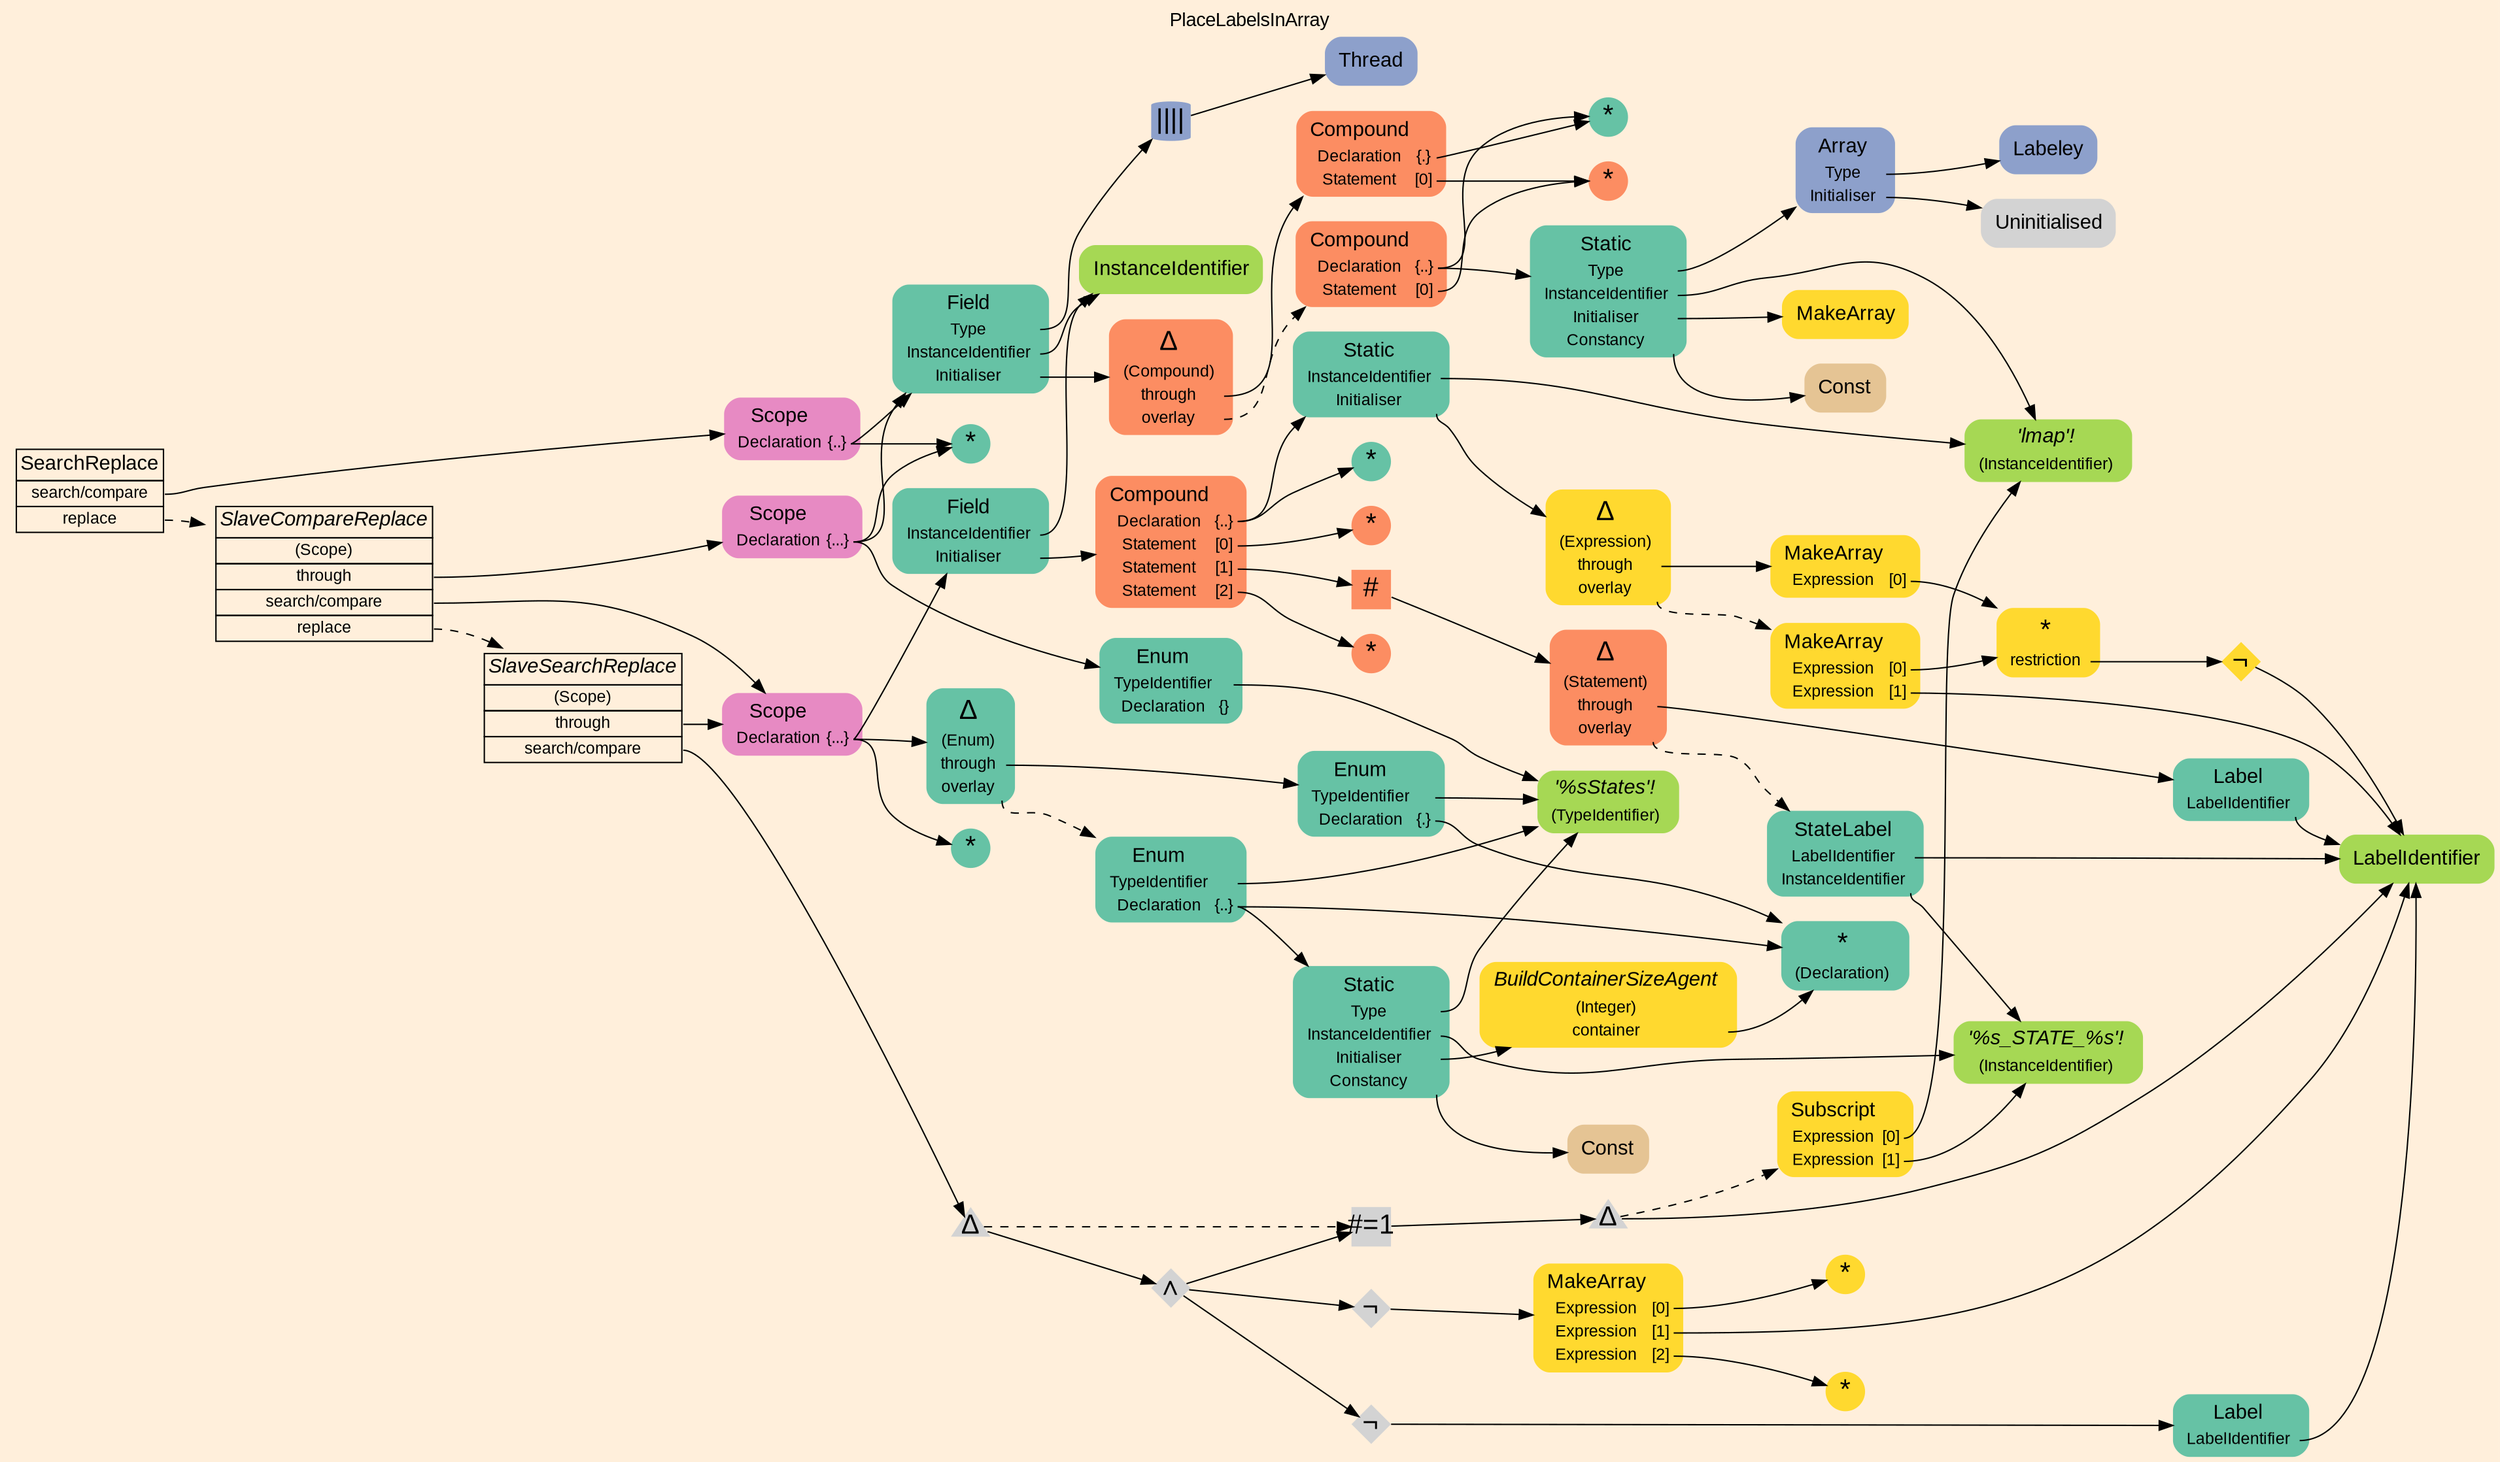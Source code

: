 digraph "PlaceLabelsInArray" {
label = "PlaceLabelsInArray"
labelloc = t
graph [
    rankdir = "LR"
    ranksep = 0.3
    bgcolor = antiquewhite1
    color = black
    fontcolor = black
    fontname = "Arial"
];
node [
    fontname = "Arial"
];
edge [
    fontname = "Arial"
];

// -------------------- transformation figure --------------------
// -------- block CR#B-4-58 ----------
"CR#B-4-58" [
    shape = "plaintext"
    fillcolor = antiquewhite1
    fontsize = "12"
    fontcolor = black
    label = <<TABLE BORDER="0" CELLBORDER="1" CELLSPACING="0">
     <TR><TD><FONT POINT-SIZE="15" COLOR="black">SearchReplace</FONT></TD></TR>
     <TR><TD PORT="port0"><FONT POINT-SIZE="12" COLOR="black">search/compare</FONT></TD></TR>
     <TR><TD PORT="port1"><FONT POINT-SIZE="12" COLOR="black">replace</FONT></TD></TR>
    </TABLE>>
    style = "filled"
    color = black
];

// -------- block #B-2-1128 ----------
"#B-2-1128" [
    shape = "plaintext"
    fillcolor = "/set28/4"
    fontsize = "12"
    fontcolor = black
    label = <<TABLE BORDER="0" CELLBORDER="0" CELLSPACING="0">
     <TR><TD><FONT POINT-SIZE="15" COLOR="black">Scope</FONT></TD></TR>
     <TR><TD><FONT POINT-SIZE="12" COLOR="black">Declaration</FONT></TD><TD PORT="port0"><FONT POINT-SIZE="12" COLOR="black">{..}</FONT></TD></TR>
    </TABLE>>
    style = "rounded,filled"
];

// -------- block #B-2-1136 ----------
"#B-2-1136" [
    shape = "circle"
    fillcolor = "/set28/1"
    fontsize = "12"
    fontcolor = black
    label = <<FONT POINT-SIZE="20" COLOR="black">*</FONT>>
    style = "filled"
    penwidth = 0.0
    fixedsize = true
    width = 0.4
    height = 0.4
];

// -------- block #B-2-1131 ----------
"#B-2-1131" [
    shape = "plaintext"
    fillcolor = "/set28/1"
    fontsize = "12"
    fontcolor = black
    label = <<TABLE BORDER="0" CELLBORDER="0" CELLSPACING="0">
     <TR><TD><FONT POINT-SIZE="15" COLOR="black">Field</FONT></TD></TR>
     <TR><TD><FONT POINT-SIZE="12" COLOR="black">Type</FONT></TD><TD PORT="port0"></TD></TR>
     <TR><TD><FONT POINT-SIZE="12" COLOR="black">InstanceIdentifier</FONT></TD><TD PORT="port1"></TD></TR>
     <TR><TD><FONT POINT-SIZE="12" COLOR="black">Initialiser</FONT></TD><TD PORT="port2"></TD></TR>
    </TABLE>>
    style = "rounded,filled"
];

// -------- block #B-2-1130 ----------
"#B-2-1130" [
    shape = "cylinder"
    fillcolor = "/set28/3"
    fontsize = "12"
    fontcolor = black
    label = <<FONT POINT-SIZE="20" COLOR="black">||||</FONT>>
    style = "filled"
    penwidth = 0.0
    fixedsize = true
    width = 0.4
    height = 0.4
];

// -------- block #B-2-1134 ----------
"#B-2-1134" [
    shape = "plaintext"
    fillcolor = "/set28/3"
    fontsize = "12"
    fontcolor = black
    label = <<TABLE BORDER="0" CELLBORDER="0" CELLSPACING="0">
     <TR><TD><FONT POINT-SIZE="15" COLOR="black">Thread</FONT></TD></TR>
    </TABLE>>
    style = "rounded,filled"
];

// -------- block #B-2-1133 ----------
"#B-2-1133" [
    shape = "plaintext"
    fillcolor = "/set28/5"
    fontsize = "12"
    fontcolor = black
    label = <<TABLE BORDER="0" CELLBORDER="0" CELLSPACING="0">
     <TR><TD><FONT POINT-SIZE="15" COLOR="black">InstanceIdentifier</FONT></TD></TR>
    </TABLE>>
    style = "rounded,filled"
];

// -------- block #B-2-1202 ----------
"#B-2-1202" [
    shape = "plaintext"
    fillcolor = "/set28/2"
    fontsize = "12"
    fontcolor = black
    label = <<TABLE BORDER="0" CELLBORDER="0" CELLSPACING="0">
     <TR><TD><FONT POINT-SIZE="20" COLOR="black">Δ</FONT></TD></TR>
     <TR><TD><FONT POINT-SIZE="12" COLOR="black">(Compound)</FONT></TD><TD PORT="port0"></TD></TR>
     <TR><TD><FONT POINT-SIZE="12" COLOR="black">through</FONT></TD><TD PORT="port1"></TD></TR>
     <TR><TD><FONT POINT-SIZE="12" COLOR="black">overlay</FONT></TD><TD PORT="port2"></TD></TR>
    </TABLE>>
    style = "rounded,filled"
];

// -------- block #B-2-1199 ----------
"#B-2-1199" [
    shape = "plaintext"
    fillcolor = "/set28/2"
    fontsize = "12"
    fontcolor = black
    label = <<TABLE BORDER="0" CELLBORDER="0" CELLSPACING="0">
     <TR><TD><FONT POINT-SIZE="15" COLOR="black">Compound</FONT></TD></TR>
     <TR><TD><FONT POINT-SIZE="12" COLOR="black">Declaration</FONT></TD><TD PORT="port0"><FONT POINT-SIZE="12" COLOR="black">{.}</FONT></TD></TR>
     <TR><TD><FONT POINT-SIZE="12" COLOR="black">Statement</FONT></TD><TD PORT="port1"><FONT POINT-SIZE="12" COLOR="black">[0]</FONT></TD></TR>
    </TABLE>>
    style = "rounded,filled"
];

// -------- block #B-2-1205 ----------
"#B-2-1205" [
    shape = "circle"
    fillcolor = "/set28/1"
    fontsize = "12"
    fontcolor = black
    label = <<FONT POINT-SIZE="20" COLOR="black">*</FONT>>
    style = "filled"
    penwidth = 0.0
    fixedsize = true
    width = 0.4
    height = 0.4
];

// -------- block #B-2-1217 ----------
"#B-2-1217" [
    shape = "circle"
    fillcolor = "/set28/2"
    fontsize = "12"
    fontcolor = black
    label = <<FONT POINT-SIZE="20" COLOR="black">*</FONT>>
    style = "filled"
    penwidth = 0.0
    fixedsize = true
    width = 0.4
    height = 0.4
];

// -------- block #B-2-1200 ----------
"#B-2-1200" [
    shape = "plaintext"
    fillcolor = "/set28/2"
    fontsize = "12"
    fontcolor = black
    label = <<TABLE BORDER="0" CELLBORDER="0" CELLSPACING="0">
     <TR><TD><FONT POINT-SIZE="15" COLOR="black">Compound</FONT></TD></TR>
     <TR><TD><FONT POINT-SIZE="12" COLOR="black">Declaration</FONT></TD><TD PORT="port0"><FONT POINT-SIZE="12" COLOR="black">{..}</FONT></TD></TR>
     <TR><TD><FONT POINT-SIZE="12" COLOR="black">Statement</FONT></TD><TD PORT="port1"><FONT POINT-SIZE="12" COLOR="black">[0]</FONT></TD></TR>
    </TABLE>>
    style = "rounded,filled"
];

// -------- block #B-2-1186 ----------
"#B-2-1186" [
    shape = "plaintext"
    fillcolor = "/set28/1"
    fontsize = "12"
    fontcolor = black
    label = <<TABLE BORDER="0" CELLBORDER="0" CELLSPACING="0">
     <TR><TD><FONT POINT-SIZE="15" COLOR="black">Static</FONT></TD></TR>
     <TR><TD><FONT POINT-SIZE="12" COLOR="black">Type</FONT></TD><TD PORT="port0"></TD></TR>
     <TR><TD><FONT POINT-SIZE="12" COLOR="black">InstanceIdentifier</FONT></TD><TD PORT="port1"></TD></TR>
     <TR><TD><FONT POINT-SIZE="12" COLOR="black">Initialiser</FONT></TD><TD PORT="port2"></TD></TR>
     <TR><TD><FONT POINT-SIZE="12" COLOR="black">Constancy</FONT></TD><TD PORT="port3"></TD></TR>
    </TABLE>>
    style = "rounded,filled"
];

// -------- block #B-2-1189 ----------
"#B-2-1189" [
    shape = "plaintext"
    fillcolor = "/set28/3"
    fontsize = "12"
    fontcolor = black
    label = <<TABLE BORDER="0" CELLBORDER="0" CELLSPACING="0">
     <TR><TD><FONT POINT-SIZE="15" COLOR="black">Array</FONT></TD></TR>
     <TR><TD><FONT POINT-SIZE="12" COLOR="black">Type</FONT></TD><TD PORT="port0"></TD></TR>
     <TR><TD><FONT POINT-SIZE="12" COLOR="black">Initialiser</FONT></TD><TD PORT="port1"></TD></TR>
    </TABLE>>
    style = "rounded,filled"
];

// -------- block #B-2-1219 ----------
"#B-2-1219" [
    shape = "plaintext"
    fillcolor = "/set28/3"
    fontsize = "12"
    fontcolor = black
    label = <<TABLE BORDER="0" CELLBORDER="0" CELLSPACING="0">
     <TR><TD><FONT POINT-SIZE="15" COLOR="black">Labeley</FONT></TD></TR>
    </TABLE>>
    style = "rounded,filled"
];

// -------- block #B-2-1220 ----------
"#B-2-1220" [
    shape = "plaintext"
    fontsize = "12"
    fontcolor = black
    label = <<TABLE BORDER="0" CELLBORDER="0" CELLSPACING="0">
     <TR><TD><FONT POINT-SIZE="15" COLOR="black">Uninitialised</FONT></TD></TR>
    </TABLE>>
    style = "rounded,filled"
];

// -------- block #B-2-1188 ----------
"#B-2-1188" [
    shape = "plaintext"
    fillcolor = "/set28/5"
    fontsize = "12"
    fontcolor = black
    label = <<TABLE BORDER="0" CELLBORDER="0" CELLSPACING="0">
     <TR><TD><FONT POINT-SIZE="15" COLOR="black"><I>'lmap'!</I></FONT></TD></TR>
     <TR><TD><FONT POINT-SIZE="12" COLOR="black">(InstanceIdentifier)</FONT></TD><TD PORT="port0"></TD></TR>
    </TABLE>>
    style = "rounded,filled"
];

// -------- block #B-2-1190 ----------
"#B-2-1190" [
    shape = "plaintext"
    fillcolor = "/set28/6"
    fontsize = "12"
    fontcolor = black
    label = <<TABLE BORDER="0" CELLBORDER="0" CELLSPACING="0">
     <TR><TD><FONT POINT-SIZE="15" COLOR="black">MakeArray</FONT></TD></TR>
    </TABLE>>
    style = "rounded,filled"
];

// -------- block #B-2-1218 ----------
"#B-2-1218" [
    shape = "plaintext"
    fillcolor = "/set28/7"
    fontsize = "12"
    fontcolor = black
    label = <<TABLE BORDER="0" CELLBORDER="0" CELLSPACING="0">
     <TR><TD><FONT POINT-SIZE="15" COLOR="black">Const</FONT></TD></TR>
    </TABLE>>
    style = "rounded,filled"
];

// -------- block #B-2-1216 ----------
"#B-2-1216" [
    shape = "plaintext"
    fillcolor = antiquewhite1
    fontsize = "12"
    fontcolor = black
    label = <<TABLE BORDER="0" CELLBORDER="1" CELLSPACING="0">
     <TR><TD><FONT POINT-SIZE="15" COLOR="black"><I>SlaveCompareReplace</I></FONT></TD></TR>
     <TR><TD PORT="port0"><FONT POINT-SIZE="12" COLOR="black">(Scope)</FONT></TD></TR>
     <TR><TD PORT="port1"><FONT POINT-SIZE="12" COLOR="black">through</FONT></TD></TR>
     <TR><TD PORT="port2"><FONT POINT-SIZE="12" COLOR="black">search/compare</FONT></TD></TR>
     <TR><TD PORT="port3"><FONT POINT-SIZE="12" COLOR="black">replace</FONT></TD></TR>
    </TABLE>>
    style = "filled"
    color = black
];

// -------- block #B-2-1129 ----------
"#B-2-1129" [
    shape = "plaintext"
    fillcolor = "/set28/4"
    fontsize = "12"
    fontcolor = black
    label = <<TABLE BORDER="0" CELLBORDER="0" CELLSPACING="0">
     <TR><TD><FONT POINT-SIZE="15" COLOR="black">Scope</FONT></TD></TR>
     <TR><TD><FONT POINT-SIZE="12" COLOR="black">Declaration</FONT></TD><TD PORT="port0"><FONT POINT-SIZE="12" COLOR="black">{...}</FONT></TD></TR>
    </TABLE>>
    style = "rounded,filled"
];

// -------- block #B-2-1139 ----------
"#B-2-1139" [
    shape = "plaintext"
    fillcolor = "/set28/1"
    fontsize = "12"
    fontcolor = black
    label = <<TABLE BORDER="0" CELLBORDER="0" CELLSPACING="0">
     <TR><TD><FONT POINT-SIZE="15" COLOR="black">Enum</FONT></TD></TR>
     <TR><TD><FONT POINT-SIZE="12" COLOR="black">TypeIdentifier</FONT></TD><TD PORT="port0"></TD></TR>
     <TR><TD><FONT POINT-SIZE="12" COLOR="black">Declaration</FONT></TD><TD PORT="port1"><FONT POINT-SIZE="12" COLOR="black">{}</FONT></TD></TR>
    </TABLE>>
    style = "rounded,filled"
];

// -------- block #B-2-1140 ----------
"#B-2-1140" [
    shape = "plaintext"
    fillcolor = "/set28/5"
    fontsize = "12"
    fontcolor = black
    label = <<TABLE BORDER="0" CELLBORDER="0" CELLSPACING="0">
     <TR><TD><FONT POINT-SIZE="15" COLOR="black"><I>'%sStates'!</I></FONT></TD></TR>
     <TR><TD><FONT POINT-SIZE="12" COLOR="black">(TypeIdentifier)</FONT></TD><TD PORT="port0"></TD></TR>
    </TABLE>>
    style = "rounded,filled"
];

// -------- block #B-2-1184 ----------
"#B-2-1184" [
    shape = "plaintext"
    fillcolor = "/set28/4"
    fontsize = "12"
    fontcolor = black
    label = <<TABLE BORDER="0" CELLBORDER="0" CELLSPACING="0">
     <TR><TD><FONT POINT-SIZE="15" COLOR="black">Scope</FONT></TD></TR>
     <TR><TD><FONT POINT-SIZE="12" COLOR="black">Declaration</FONT></TD><TD PORT="port0"><FONT POINT-SIZE="12" COLOR="black">{...}</FONT></TD></TR>
    </TABLE>>
    style = "rounded,filled"
];

// -------- block #B-2-1146 ----------
"#B-2-1146" [
    shape = "circle"
    fillcolor = "/set28/1"
    fontsize = "12"
    fontcolor = black
    label = <<FONT POINT-SIZE="20" COLOR="black">*</FONT>>
    style = "filled"
    penwidth = 0.0
    fixedsize = true
    width = 0.4
    height = 0.4
];

// -------- block #B-2-1155 ----------
"#B-2-1155" [
    shape = "plaintext"
    fillcolor = "/set28/1"
    fontsize = "12"
    fontcolor = black
    label = <<TABLE BORDER="0" CELLBORDER="0" CELLSPACING="0">
     <TR><TD><FONT POINT-SIZE="20" COLOR="black">Δ</FONT></TD></TR>
     <TR><TD><FONT POINT-SIZE="12" COLOR="black">(Enum)</FONT></TD><TD PORT="port0"></TD></TR>
     <TR><TD><FONT POINT-SIZE="12" COLOR="black">through</FONT></TD><TD PORT="port1"></TD></TR>
     <TR><TD><FONT POINT-SIZE="12" COLOR="black">overlay</FONT></TD><TD PORT="port2"></TD></TR>
    </TABLE>>
    style = "rounded,filled"
];

// -------- block #B-2-1156 ----------
"#B-2-1156" [
    shape = "plaintext"
    fillcolor = "/set28/1"
    fontsize = "12"
    fontcolor = black
    label = <<TABLE BORDER="0" CELLBORDER="0" CELLSPACING="0">
     <TR><TD><FONT POINT-SIZE="15" COLOR="black">Enum</FONT></TD></TR>
     <TR><TD><FONT POINT-SIZE="12" COLOR="black">TypeIdentifier</FONT></TD><TD PORT="port0"></TD></TR>
     <TR><TD><FONT POINT-SIZE="12" COLOR="black">Declaration</FONT></TD><TD PORT="port1"><FONT POINT-SIZE="12" COLOR="black">{.}</FONT></TD></TR>
    </TABLE>>
    style = "rounded,filled"
];

// -------- block #B-2-1144 ----------
"#B-2-1144" [
    shape = "plaintext"
    fillcolor = "/set28/1"
    fontsize = "12"
    fontcolor = black
    label = <<TABLE BORDER="0" CELLBORDER="0" CELLSPACING="0">
     <TR><TD><FONT POINT-SIZE="20" COLOR="black">*</FONT></TD></TR>
     <TR><TD><FONT POINT-SIZE="12" COLOR="black">(Declaration)</FONT></TD><TD PORT="port0"></TD></TR>
    </TABLE>>
    style = "rounded,filled"
];

// -------- block #B-2-1157 ----------
"#B-2-1157" [
    shape = "plaintext"
    fillcolor = "/set28/1"
    fontsize = "12"
    fontcolor = black
    label = <<TABLE BORDER="0" CELLBORDER="0" CELLSPACING="0">
     <TR><TD><FONT POINT-SIZE="15" COLOR="black">Enum</FONT></TD></TR>
     <TR><TD><FONT POINT-SIZE="12" COLOR="black">TypeIdentifier</FONT></TD><TD PORT="port0"></TD></TR>
     <TR><TD><FONT POINT-SIZE="12" COLOR="black">Declaration</FONT></TD><TD PORT="port1"><FONT POINT-SIZE="12" COLOR="black">{..}</FONT></TD></TR>
    </TABLE>>
    style = "rounded,filled"
];

// -------- block #B-2-1159 ----------
"#B-2-1159" [
    shape = "plaintext"
    fillcolor = "/set28/1"
    fontsize = "12"
    fontcolor = black
    label = <<TABLE BORDER="0" CELLBORDER="0" CELLSPACING="0">
     <TR><TD><FONT POINT-SIZE="15" COLOR="black">Static</FONT></TD></TR>
     <TR><TD><FONT POINT-SIZE="12" COLOR="black">Type</FONT></TD><TD PORT="port0"></TD></TR>
     <TR><TD><FONT POINT-SIZE="12" COLOR="black">InstanceIdentifier</FONT></TD><TD PORT="port1"></TD></TR>
     <TR><TD><FONT POINT-SIZE="12" COLOR="black">Initialiser</FONT></TD><TD PORT="port2"></TD></TR>
     <TR><TD><FONT POINT-SIZE="12" COLOR="black">Constancy</FONT></TD><TD PORT="port3"></TD></TR>
    </TABLE>>
    style = "rounded,filled"
];

// -------- block #B-2-1160 ----------
"#B-2-1160" [
    shape = "plaintext"
    fillcolor = "/set28/5"
    fontsize = "12"
    fontcolor = black
    label = <<TABLE BORDER="0" CELLBORDER="0" CELLSPACING="0">
     <TR><TD><FONT POINT-SIZE="15" COLOR="black"><I>'%s_STATE_%s'!</I></FONT></TD></TR>
     <TR><TD><FONT POINT-SIZE="12" COLOR="black">(InstanceIdentifier)</FONT></TD><TD PORT="port0"></TD></TR>
    </TABLE>>
    style = "rounded,filled"
];

// -------- block #B-2-1163 ----------
"#B-2-1163" [
    shape = "plaintext"
    fillcolor = "/set28/6"
    fontsize = "12"
    fontcolor = black
    label = <<TABLE BORDER="0" CELLBORDER="0" CELLSPACING="0">
     <TR><TD><FONT POINT-SIZE="15" COLOR="black"><I>BuildContainerSizeAgent</I></FONT></TD></TR>
     <TR><TD><FONT POINT-SIZE="12" COLOR="black">(Integer)</FONT></TD><TD PORT="port0"></TD></TR>
     <TR><TD><FONT POINT-SIZE="12" COLOR="black">container</FONT></TD><TD PORT="port1"></TD></TR>
    </TABLE>>
    style = "rounded,filled"
];

// -------- block #B-2-1215 ----------
"#B-2-1215" [
    shape = "plaintext"
    fillcolor = "/set28/7"
    fontsize = "12"
    fontcolor = black
    label = <<TABLE BORDER="0" CELLBORDER="0" CELLSPACING="0">
     <TR><TD><FONT POINT-SIZE="15" COLOR="black">Const</FONT></TD></TR>
    </TABLE>>
    style = "rounded,filled"
];

// -------- block #B-2-1185 ----------
"#B-2-1185" [
    shape = "plaintext"
    fillcolor = "/set28/1"
    fontsize = "12"
    fontcolor = black
    label = <<TABLE BORDER="0" CELLBORDER="0" CELLSPACING="0">
     <TR><TD><FONT POINT-SIZE="15" COLOR="black">Field</FONT></TD></TR>
     <TR><TD><FONT POINT-SIZE="12" COLOR="black">InstanceIdentifier</FONT></TD><TD PORT="port0"></TD></TR>
     <TR><TD><FONT POINT-SIZE="12" COLOR="black">Initialiser</FONT></TD><TD PORT="port1"></TD></TR>
    </TABLE>>
    style = "rounded,filled"
];

// -------- block #B-2-1201 ----------
"#B-2-1201" [
    shape = "plaintext"
    fillcolor = "/set28/2"
    fontsize = "12"
    fontcolor = black
    label = <<TABLE BORDER="0" CELLBORDER="0" CELLSPACING="0">
     <TR><TD><FONT POINT-SIZE="15" COLOR="black">Compound</FONT></TD></TR>
     <TR><TD><FONT POINT-SIZE="12" COLOR="black">Declaration</FONT></TD><TD PORT="port0"><FONT POINT-SIZE="12" COLOR="black">{..}</FONT></TD></TR>
     <TR><TD><FONT POINT-SIZE="12" COLOR="black">Statement</FONT></TD><TD PORT="port1"><FONT POINT-SIZE="12" COLOR="black">[0]</FONT></TD></TR>
     <TR><TD><FONT POINT-SIZE="12" COLOR="black">Statement</FONT></TD><TD PORT="port2"><FONT POINT-SIZE="12" COLOR="black">[1]</FONT></TD></TR>
     <TR><TD><FONT POINT-SIZE="12" COLOR="black">Statement</FONT></TD><TD PORT="port3"><FONT POINT-SIZE="12" COLOR="black">[2]</FONT></TD></TR>
    </TABLE>>
    style = "rounded,filled"
];

// -------- block #B-2-1209 ----------
"#B-2-1209" [
    shape = "circle"
    fillcolor = "/set28/1"
    fontsize = "12"
    fontcolor = black
    label = <<FONT POINT-SIZE="20" COLOR="black">*</FONT>>
    style = "filled"
    penwidth = 0.0
    fixedsize = true
    width = 0.4
    height = 0.4
];

// -------- block #B-2-1187 ----------
"#B-2-1187" [
    shape = "plaintext"
    fillcolor = "/set28/1"
    fontsize = "12"
    fontcolor = black
    label = <<TABLE BORDER="0" CELLBORDER="0" CELLSPACING="0">
     <TR><TD><FONT POINT-SIZE="15" COLOR="black">Static</FONT></TD></TR>
     <TR><TD><FONT POINT-SIZE="12" COLOR="black">InstanceIdentifier</FONT></TD><TD PORT="port0"></TD></TR>
     <TR><TD><FONT POINT-SIZE="12" COLOR="black">Initialiser</FONT></TD><TD PORT="port1"></TD></TR>
    </TABLE>>
    style = "rounded,filled"
];

// -------- block #B-2-1194 ----------
"#B-2-1194" [
    shape = "plaintext"
    fillcolor = "/set28/6"
    fontsize = "12"
    fontcolor = black
    label = <<TABLE BORDER="0" CELLBORDER="0" CELLSPACING="0">
     <TR><TD><FONT POINT-SIZE="20" COLOR="black">Δ</FONT></TD></TR>
     <TR><TD><FONT POINT-SIZE="12" COLOR="black">(Expression)</FONT></TD><TD PORT="port0"></TD></TR>
     <TR><TD><FONT POINT-SIZE="12" COLOR="black">through</FONT></TD><TD PORT="port1"></TD></TR>
     <TR><TD><FONT POINT-SIZE="12" COLOR="black">overlay</FONT></TD><TD PORT="port2"></TD></TR>
    </TABLE>>
    style = "rounded,filled"
];

// -------- block #B-2-1191 ----------
"#B-2-1191" [
    shape = "plaintext"
    fillcolor = "/set28/6"
    fontsize = "12"
    fontcolor = black
    label = <<TABLE BORDER="0" CELLBORDER="0" CELLSPACING="0">
     <TR><TD><FONT POINT-SIZE="15" COLOR="black">MakeArray</FONT></TD></TR>
     <TR><TD><FONT POINT-SIZE="12" COLOR="black">Expression</FONT></TD><TD PORT="port0"><FONT POINT-SIZE="12" COLOR="black">[0]</FONT></TD></TR>
    </TABLE>>
    style = "rounded,filled"
];

// -------- block #B-2-1196 ----------
"#B-2-1196" [
    shape = "plaintext"
    fillcolor = "/set28/6"
    fontsize = "12"
    fontcolor = black
    label = <<TABLE BORDER="0" CELLBORDER="0" CELLSPACING="0">
     <TR><TD><FONT POINT-SIZE="20" COLOR="black">*</FONT></TD></TR>
     <TR><TD><FONT POINT-SIZE="12" COLOR="black">restriction</FONT></TD><TD PORT="port0"></TD></TR>
    </TABLE>>
    style = "rounded,filled"
];

// -------- block #B-2-1197 ----------
"#B-2-1197" [
    shape = "diamond"
    fillcolor = "/set28/6"
    fontsize = "12"
    fontcolor = black
    label = <<FONT POINT-SIZE="20" COLOR="black">¬</FONT>>
    style = "filled"
    penwidth = 0.0
    fixedsize = true
    width = 0.4
    height = 0.4
];

// -------- block #B-2-1164 ----------
"#B-2-1164" [
    shape = "plaintext"
    fillcolor = "/set28/5"
    fontsize = "12"
    fontcolor = black
    label = <<TABLE BORDER="0" CELLBORDER="0" CELLSPACING="0">
     <TR><TD><FONT POINT-SIZE="15" COLOR="black">LabelIdentifier</FONT></TD></TR>
    </TABLE>>
    style = "rounded,filled"
];

// -------- block #B-2-1192 ----------
"#B-2-1192" [
    shape = "plaintext"
    fillcolor = "/set28/6"
    fontsize = "12"
    fontcolor = black
    label = <<TABLE BORDER="0" CELLBORDER="0" CELLSPACING="0">
     <TR><TD><FONT POINT-SIZE="15" COLOR="black">MakeArray</FONT></TD></TR>
     <TR><TD><FONT POINT-SIZE="12" COLOR="black">Expression</FONT></TD><TD PORT="port0"><FONT POINT-SIZE="12" COLOR="black">[0]</FONT></TD></TR>
     <TR><TD><FONT POINT-SIZE="12" COLOR="black">Expression</FONT></TD><TD PORT="port1"><FONT POINT-SIZE="12" COLOR="black">[1]</FONT></TD></TR>
    </TABLE>>
    style = "rounded,filled"
];

// -------- block #B-2-1211 ----------
"#B-2-1211" [
    shape = "circle"
    fillcolor = "/set28/2"
    fontsize = "12"
    fontcolor = black
    label = <<FONT POINT-SIZE="20" COLOR="black">*</FONT>>
    style = "filled"
    penwidth = 0.0
    fixedsize = true
    width = 0.4
    height = 0.4
];

// -------- block #B-2-1195 ----------
"#B-2-1195" [
    shape = "square"
    fillcolor = "/set28/2"
    fontsize = "12"
    fontcolor = black
    label = <<FONT POINT-SIZE="20" COLOR="black">#</FONT>>
    style = "filled"
    penwidth = 0.0
    fixedsize = true
    width = 0.4
    height = 0.4
];

// -------- block #B-2-1203 ----------
"#B-2-1203" [
    shape = "plaintext"
    fillcolor = "/set28/2"
    fontsize = "12"
    fontcolor = black
    label = <<TABLE BORDER="0" CELLBORDER="0" CELLSPACING="0">
     <TR><TD><FONT POINT-SIZE="20" COLOR="black">Δ</FONT></TD></TR>
     <TR><TD><FONT POINT-SIZE="12" COLOR="black">(Statement)</FONT></TD><TD PORT="port0"></TD></TR>
     <TR><TD><FONT POINT-SIZE="12" COLOR="black">through</FONT></TD><TD PORT="port1"></TD></TR>
     <TR><TD><FONT POINT-SIZE="12" COLOR="black">overlay</FONT></TD><TD PORT="port2"></TD></TR>
    </TABLE>>
    style = "rounded,filled"
];

// -------- block #B-2-1177 ----------
"#B-2-1177" [
    shape = "plaintext"
    fillcolor = "/set28/1"
    fontsize = "12"
    fontcolor = black
    label = <<TABLE BORDER="0" CELLBORDER="0" CELLSPACING="0">
     <TR><TD><FONT POINT-SIZE="15" COLOR="black">Label</FONT></TD></TR>
     <TR><TD><FONT POINT-SIZE="12" COLOR="black">LabelIdentifier</FONT></TD><TD PORT="port0"></TD></TR>
    </TABLE>>
    style = "rounded,filled"
];

// -------- block #B-2-1204 ----------
"#B-2-1204" [
    shape = "plaintext"
    fillcolor = "/set28/1"
    fontsize = "12"
    fontcolor = black
    label = <<TABLE BORDER="0" CELLBORDER="0" CELLSPACING="0">
     <TR><TD><FONT POINT-SIZE="15" COLOR="black">StateLabel</FONT></TD></TR>
     <TR><TD><FONT POINT-SIZE="12" COLOR="black">LabelIdentifier</FONT></TD><TD PORT="port0"></TD></TR>
     <TR><TD><FONT POINT-SIZE="12" COLOR="black">InstanceIdentifier</FONT></TD><TD PORT="port1"></TD></TR>
    </TABLE>>
    style = "rounded,filled"
];

// -------- block #B-2-1210 ----------
"#B-2-1210" [
    shape = "circle"
    fillcolor = "/set28/2"
    fontsize = "12"
    fontcolor = black
    label = <<FONT POINT-SIZE="20" COLOR="black">*</FONT>>
    style = "filled"
    penwidth = 0.0
    fixedsize = true
    width = 0.4
    height = 0.4
];

// -------- block #B-2-1208 ----------
"#B-2-1208" [
    shape = "plaintext"
    fillcolor = antiquewhite1
    fontsize = "12"
    fontcolor = black
    label = <<TABLE BORDER="0" CELLBORDER="1" CELLSPACING="0">
     <TR><TD><FONT POINT-SIZE="15" COLOR="black"><I>SlaveSearchReplace</I></FONT></TD></TR>
     <TR><TD PORT="port0"><FONT POINT-SIZE="12" COLOR="black">(Scope)</FONT></TD></TR>
     <TR><TD PORT="port1"><FONT POINT-SIZE="12" COLOR="black">through</FONT></TD></TR>
     <TR><TD PORT="port2"><FONT POINT-SIZE="12" COLOR="black">search/compare</FONT></TD></TR>
    </TABLE>>
    style = "filled"
    color = black
];

// -------- block #B-2-1172 ----------
"#B-2-1172" [
    shape = "triangle"
    fontsize = "12"
    fontcolor = black
    label = <<FONT POINT-SIZE="20" COLOR="black">Δ</FONT>>
    style = "filled"
    penwidth = 0.0
    fixedsize = true
    width = 0.4
    height = 0.4
];

// -------- block #B-2-1167 ----------
"#B-2-1167" [
    shape = "diamond"
    fontsize = "12"
    fontcolor = black
    label = <<FONT POINT-SIZE="20" COLOR="black">∧</FONT>>
    style = "filled"
    penwidth = 0.0
    fixedsize = true
    width = 0.4
    height = 0.4
];

// -------- block #B-2-1170 ----------
"#B-2-1170" [
    shape = "square"
    fontsize = "12"
    fontcolor = black
    label = <<FONT POINT-SIZE="20" COLOR="black">#=1</FONT>>
    style = "filled"
    penwidth = 0.0
    fixedsize = true
    width = 0.4
    height = 0.4
];

// -------- block #B-2-1171 ----------
"#B-2-1171" [
    shape = "triangle"
    fontsize = "12"
    fontcolor = black
    label = <<FONT POINT-SIZE="20" COLOR="black">Δ</FONT>>
    style = "filled"
    penwidth = 0.0
    fixedsize = true
    width = 0.4
    height = 0.4
];

// -------- block #B-2-1198 ----------
"#B-2-1198" [
    shape = "plaintext"
    fillcolor = "/set28/6"
    fontsize = "12"
    fontcolor = black
    label = <<TABLE BORDER="0" CELLBORDER="0" CELLSPACING="0">
     <TR><TD><FONT POINT-SIZE="15" COLOR="black">Subscript</FONT></TD></TR>
     <TR><TD><FONT POINT-SIZE="12" COLOR="black">Expression</FONT></TD><TD PORT="port0"><FONT POINT-SIZE="12" COLOR="black">[0]</FONT></TD></TR>
     <TR><TD><FONT POINT-SIZE="12" COLOR="black">Expression</FONT></TD><TD PORT="port1"><FONT POINT-SIZE="12" COLOR="black">[1]</FONT></TD></TR>
    </TABLE>>
    style = "rounded,filled"
];

// -------- block #B-2-1168 ----------
"#B-2-1168" [
    shape = "diamond"
    fontsize = "12"
    fontcolor = black
    label = <<FONT POINT-SIZE="20" COLOR="black">¬</FONT>>
    style = "filled"
    penwidth = 0.0
    fixedsize = true
    width = 0.4
    height = 0.4
];

// -------- block #B-2-1193 ----------
"#B-2-1193" [
    shape = "plaintext"
    fillcolor = "/set28/6"
    fontsize = "12"
    fontcolor = black
    label = <<TABLE BORDER="0" CELLBORDER="0" CELLSPACING="0">
     <TR><TD><FONT POINT-SIZE="15" COLOR="black">MakeArray</FONT></TD></TR>
     <TR><TD><FONT POINT-SIZE="12" COLOR="black">Expression</FONT></TD><TD PORT="port0"><FONT POINT-SIZE="12" COLOR="black">[0]</FONT></TD></TR>
     <TR><TD><FONT POINT-SIZE="12" COLOR="black">Expression</FONT></TD><TD PORT="port1"><FONT POINT-SIZE="12" COLOR="black">[1]</FONT></TD></TR>
     <TR><TD><FONT POINT-SIZE="12" COLOR="black">Expression</FONT></TD><TD PORT="port2"><FONT POINT-SIZE="12" COLOR="black">[2]</FONT></TD></TR>
    </TABLE>>
    style = "rounded,filled"
];

// -------- block #B-2-1207 ----------
"#B-2-1207" [
    shape = "circle"
    fillcolor = "/set28/6"
    fontsize = "12"
    fontcolor = black
    label = <<FONT POINT-SIZE="20" COLOR="black">*</FONT>>
    style = "filled"
    penwidth = 0.0
    fixedsize = true
    width = 0.4
    height = 0.4
];

// -------- block #B-2-1206 ----------
"#B-2-1206" [
    shape = "circle"
    fillcolor = "/set28/6"
    fontsize = "12"
    fontcolor = black
    label = <<FONT POINT-SIZE="20" COLOR="black">*</FONT>>
    style = "filled"
    penwidth = 0.0
    fixedsize = true
    width = 0.4
    height = 0.4
];

// -------- block #B-2-1169 ----------
"#B-2-1169" [
    shape = "diamond"
    fontsize = "12"
    fontcolor = black
    label = <<FONT POINT-SIZE="20" COLOR="black">¬</FONT>>
    style = "filled"
    penwidth = 0.0
    fixedsize = true
    width = 0.4
    height = 0.4
];

// -------- block #B-2-1174 ----------
"#B-2-1174" [
    shape = "plaintext"
    fillcolor = "/set28/1"
    fontsize = "12"
    fontcolor = black
    label = <<TABLE BORDER="0" CELLBORDER="0" CELLSPACING="0">
     <TR><TD><FONT POINT-SIZE="15" COLOR="black">Label</FONT></TD></TR>
     <TR><TD><FONT POINT-SIZE="12" COLOR="black">LabelIdentifier</FONT></TD><TD PORT="port0"></TD></TR>
    </TABLE>>
    style = "rounded,filled"
];

"CR#B-4-58":port0 -> "#B-2-1128" [
    color = black
    fontcolor = black
];

"CR#B-4-58":port1 -> "#B-2-1216" [
    style="dashed"
    color = black
    fontcolor = black
];

"#B-2-1128":port0 -> "#B-2-1136" [
    color = black
    fontcolor = black
];

"#B-2-1128":port0 -> "#B-2-1131" [
    color = black
    fontcolor = black
];

"#B-2-1131":port0 -> "#B-2-1130" [
    color = black
    fontcolor = black
];

"#B-2-1131":port1 -> "#B-2-1133" [
    color = black
    fontcolor = black
];

"#B-2-1131":port2 -> "#B-2-1202" [
    color = black
    fontcolor = black
];

"#B-2-1130" -> "#B-2-1134" [
    color = black
    fontcolor = black
];

"#B-2-1202":port1 -> "#B-2-1199" [
    color = black
    fontcolor = black
];

"#B-2-1202":port2 -> "#B-2-1200" [
    style="dashed"
    color = black
    fontcolor = black
];

"#B-2-1199":port0 -> "#B-2-1205" [
    color = black
    fontcolor = black
];

"#B-2-1199":port1 -> "#B-2-1217" [
    color = black
    fontcolor = black
];

"#B-2-1200":port0 -> "#B-2-1205" [
    color = black
    fontcolor = black
];

"#B-2-1200":port0 -> "#B-2-1186" [
    color = black
    fontcolor = black
];

"#B-2-1200":port1 -> "#B-2-1217" [
    color = black
    fontcolor = black
];

"#B-2-1186":port0 -> "#B-2-1189" [
    color = black
    fontcolor = black
];

"#B-2-1186":port1 -> "#B-2-1188" [
    color = black
    fontcolor = black
];

"#B-2-1186":port2 -> "#B-2-1190" [
    color = black
    fontcolor = black
];

"#B-2-1186":port3 -> "#B-2-1218" [
    color = black
    fontcolor = black
];

"#B-2-1189":port0 -> "#B-2-1219" [
    color = black
    fontcolor = black
];

"#B-2-1189":port1 -> "#B-2-1220" [
    color = black
    fontcolor = black
];

"#B-2-1216":port1 -> "#B-2-1129" [
    color = black
    fontcolor = black
];

"#B-2-1216":port2 -> "#B-2-1184" [
    color = black
    fontcolor = black
];

"#B-2-1216":port3 -> "#B-2-1208" [
    style="dashed"
    color = black
    fontcolor = black
];

"#B-2-1129":port0 -> "#B-2-1136" [
    color = black
    fontcolor = black
];

"#B-2-1129":port0 -> "#B-2-1131" [
    color = black
    fontcolor = black
];

"#B-2-1129":port0 -> "#B-2-1139" [
    color = black
    fontcolor = black
];

"#B-2-1139":port0 -> "#B-2-1140" [
    color = black
    fontcolor = black
];

"#B-2-1184":port0 -> "#B-2-1146" [
    color = black
    fontcolor = black
];

"#B-2-1184":port0 -> "#B-2-1155" [
    color = black
    fontcolor = black
];

"#B-2-1184":port0 -> "#B-2-1185" [
    color = black
    fontcolor = black
];

"#B-2-1155":port1 -> "#B-2-1156" [
    color = black
    fontcolor = black
];

"#B-2-1155":port2 -> "#B-2-1157" [
    style="dashed"
    color = black
    fontcolor = black
];

"#B-2-1156":port0 -> "#B-2-1140" [
    color = black
    fontcolor = black
];

"#B-2-1156":port1 -> "#B-2-1144" [
    color = black
    fontcolor = black
];

"#B-2-1157":port0 -> "#B-2-1140" [
    color = black
    fontcolor = black
];

"#B-2-1157":port1 -> "#B-2-1144" [
    color = black
    fontcolor = black
];

"#B-2-1157":port1 -> "#B-2-1159" [
    color = black
    fontcolor = black
];

"#B-2-1159":port0 -> "#B-2-1140" [
    color = black
    fontcolor = black
];

"#B-2-1159":port1 -> "#B-2-1160" [
    color = black
    fontcolor = black
];

"#B-2-1159":port2 -> "#B-2-1163" [
    color = black
    fontcolor = black
];

"#B-2-1159":port3 -> "#B-2-1215" [
    color = black
    fontcolor = black
];

"#B-2-1163":port1 -> "#B-2-1144" [
    color = black
    fontcolor = black
];

"#B-2-1185":port0 -> "#B-2-1133" [
    color = black
    fontcolor = black
];

"#B-2-1185":port1 -> "#B-2-1201" [
    color = black
    fontcolor = black
];

"#B-2-1201":port0 -> "#B-2-1209" [
    color = black
    fontcolor = black
];

"#B-2-1201":port0 -> "#B-2-1187" [
    color = black
    fontcolor = black
];

"#B-2-1201":port1 -> "#B-2-1211" [
    color = black
    fontcolor = black
];

"#B-2-1201":port2 -> "#B-2-1195" [
    color = black
    fontcolor = black
];

"#B-2-1201":port3 -> "#B-2-1210" [
    color = black
    fontcolor = black
];

"#B-2-1187":port0 -> "#B-2-1188" [
    color = black
    fontcolor = black
];

"#B-2-1187":port1 -> "#B-2-1194" [
    color = black
    fontcolor = black
];

"#B-2-1194":port1 -> "#B-2-1191" [
    color = black
    fontcolor = black
];

"#B-2-1194":port2 -> "#B-2-1192" [
    style="dashed"
    color = black
    fontcolor = black
];

"#B-2-1191":port0 -> "#B-2-1196" [
    color = black
    fontcolor = black
];

"#B-2-1196":port0 -> "#B-2-1197" [
    color = black
    fontcolor = black
];

"#B-2-1197" -> "#B-2-1164" [
    color = black
    fontcolor = black
];

"#B-2-1192":port0 -> "#B-2-1196" [
    color = black
    fontcolor = black
];

"#B-2-1192":port1 -> "#B-2-1164" [
    color = black
    fontcolor = black
];

"#B-2-1195" -> "#B-2-1203" [
    color = black
    fontcolor = black
];

"#B-2-1203":port1 -> "#B-2-1177" [
    color = black
    fontcolor = black
];

"#B-2-1203":port2 -> "#B-2-1204" [
    style="dashed"
    color = black
    fontcolor = black
];

"#B-2-1177":port0 -> "#B-2-1164" [
    color = black
    fontcolor = black
];

"#B-2-1204":port0 -> "#B-2-1164" [
    color = black
    fontcolor = black
];

"#B-2-1204":port1 -> "#B-2-1160" [
    color = black
    fontcolor = black
];

"#B-2-1208":port1 -> "#B-2-1184" [
    color = black
    fontcolor = black
];

"#B-2-1208":port2 -> "#B-2-1172" [
    color = black
    fontcolor = black
];

"#B-2-1172" -> "#B-2-1167" [
    color = black
    fontcolor = black
];

"#B-2-1172" -> "#B-2-1170" [
    style="dashed"
    color = black
    fontcolor = black
];

"#B-2-1167" -> "#B-2-1170" [
    color = black
    fontcolor = black
];

"#B-2-1167" -> "#B-2-1168" [
    color = black
    fontcolor = black
];

"#B-2-1167" -> "#B-2-1169" [
    color = black
    fontcolor = black
];

"#B-2-1170" -> "#B-2-1171" [
    color = black
    fontcolor = black
];

"#B-2-1171" -> "#B-2-1164" [
    color = black
    fontcolor = black
];

"#B-2-1171" -> "#B-2-1198" [
    style="dashed"
    color = black
    fontcolor = black
];

"#B-2-1198":port0 -> "#B-2-1188" [
    color = black
    fontcolor = black
];

"#B-2-1198":port1 -> "#B-2-1160" [
    color = black
    fontcolor = black
];

"#B-2-1168" -> "#B-2-1193" [
    color = black
    fontcolor = black
];

"#B-2-1193":port0 -> "#B-2-1207" [
    color = black
    fontcolor = black
];

"#B-2-1193":port1 -> "#B-2-1164" [
    color = black
    fontcolor = black
];

"#B-2-1193":port2 -> "#B-2-1206" [
    color = black
    fontcolor = black
];

"#B-2-1169" -> "#B-2-1174" [
    color = black
    fontcolor = black
];

"#B-2-1174":port0 -> "#B-2-1164" [
    color = black
    fontcolor = black
];


}

